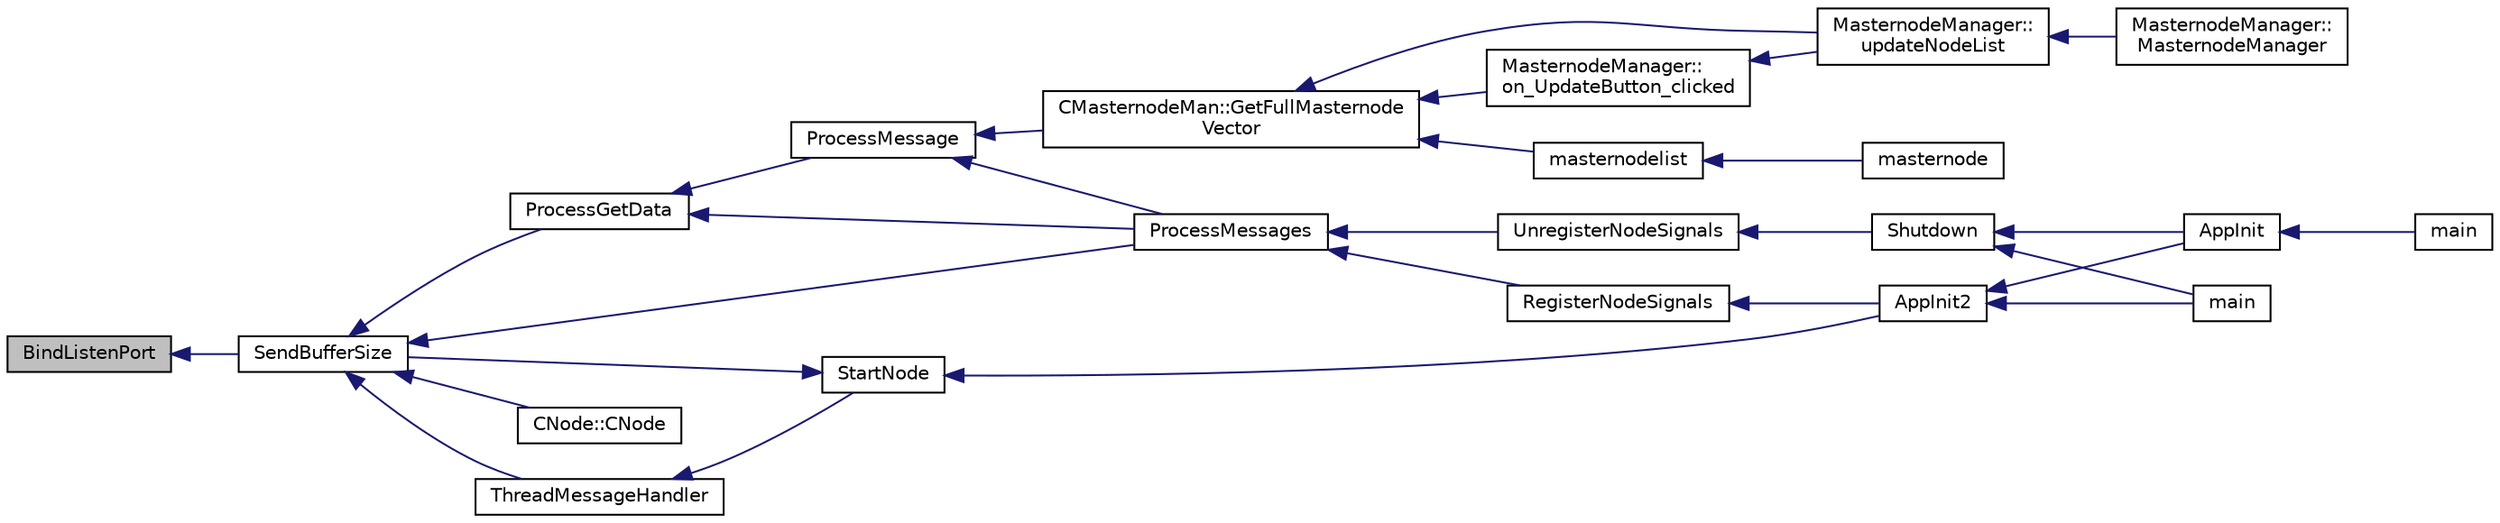 digraph "BindListenPort"
{
  edge [fontname="Helvetica",fontsize="10",labelfontname="Helvetica",labelfontsize="10"];
  node [fontname="Helvetica",fontsize="10",shape=record];
  rankdir="LR";
  Node172 [label="BindListenPort",height=0.2,width=0.4,color="black", fillcolor="grey75", style="filled", fontcolor="black"];
  Node172 -> Node173 [dir="back",color="midnightblue",fontsize="10",style="solid",fontname="Helvetica"];
  Node173 [label="SendBufferSize",height=0.2,width=0.4,color="black", fillcolor="white", style="filled",URL="$d7/d97/net_8h.html#a13f289d6233bd32b78a38793f76bdccb"];
  Node173 -> Node174 [dir="back",color="midnightblue",fontsize="10",style="solid",fontname="Helvetica"];
  Node174 [label="ProcessGetData",height=0.2,width=0.4,color="black", fillcolor="white", style="filled",URL="$df/d0a/main_8cpp.html#a3be415b83ecfe1f4215e0bd28c3b1eec"];
  Node174 -> Node175 [dir="back",color="midnightblue",fontsize="10",style="solid",fontname="Helvetica"];
  Node175 [label="ProcessMessage",height=0.2,width=0.4,color="black", fillcolor="white", style="filled",URL="$df/d0a/main_8cpp.html#a8ba92b1a4bce3c835e887a9073d17d8e"];
  Node175 -> Node176 [dir="back",color="midnightblue",fontsize="10",style="solid",fontname="Helvetica"];
  Node176 [label="ProcessMessages",height=0.2,width=0.4,color="black", fillcolor="white", style="filled",URL="$d4/dbf/main_8h.html#a196f9318f02448b85b28d612698934fd"];
  Node176 -> Node177 [dir="back",color="midnightblue",fontsize="10",style="solid",fontname="Helvetica"];
  Node177 [label="RegisterNodeSignals",height=0.2,width=0.4,color="black", fillcolor="white", style="filled",URL="$d4/dbf/main_8h.html#ab02615ff65f91d69f8d786ec900baa8a",tooltip="Register with a network node to receive its signals. "];
  Node177 -> Node178 [dir="back",color="midnightblue",fontsize="10",style="solid",fontname="Helvetica"];
  Node178 [label="AppInit2",height=0.2,width=0.4,color="black", fillcolor="white", style="filled",URL="$d8/dc0/init_8h.html#a1a4c1bfbf6ba1db77e988b89b9cadfd3",tooltip="Initialize ion. "];
  Node178 -> Node179 [dir="back",color="midnightblue",fontsize="10",style="solid",fontname="Helvetica"];
  Node179 [label="AppInit",height=0.2,width=0.4,color="black", fillcolor="white", style="filled",URL="$d4/d35/iond_8cpp.html#ac59316b767e6984e1285f0531275286b"];
  Node179 -> Node180 [dir="back",color="midnightblue",fontsize="10",style="solid",fontname="Helvetica"];
  Node180 [label="main",height=0.2,width=0.4,color="black", fillcolor="white", style="filled",URL="$d4/d35/iond_8cpp.html#a0ddf1224851353fc92bfbff6f499fa97"];
  Node178 -> Node181 [dir="back",color="midnightblue",fontsize="10",style="solid",fontname="Helvetica"];
  Node181 [label="main",height=0.2,width=0.4,color="black", fillcolor="white", style="filled",URL="$d5/d2d/ion_8cpp.html#a0ddf1224851353fc92bfbff6f499fa97"];
  Node176 -> Node182 [dir="back",color="midnightblue",fontsize="10",style="solid",fontname="Helvetica"];
  Node182 [label="UnregisterNodeSignals",height=0.2,width=0.4,color="black", fillcolor="white", style="filled",URL="$d4/dbf/main_8h.html#a3ef0cc6e9d9d6435ee2a5569244d6ebd",tooltip="Unregister a network node. "];
  Node182 -> Node183 [dir="back",color="midnightblue",fontsize="10",style="solid",fontname="Helvetica"];
  Node183 [label="Shutdown",height=0.2,width=0.4,color="black", fillcolor="white", style="filled",URL="$d8/dc0/init_8h.html#ac5f038c2b480cf9ef5e19e3eba8dbaf9"];
  Node183 -> Node179 [dir="back",color="midnightblue",fontsize="10",style="solid",fontname="Helvetica"];
  Node183 -> Node181 [dir="back",color="midnightblue",fontsize="10",style="solid",fontname="Helvetica"];
  Node175 -> Node184 [dir="back",color="midnightblue",fontsize="10",style="solid",fontname="Helvetica"];
  Node184 [label="CMasternodeMan::GetFullMasternode\lVector",height=0.2,width=0.4,color="black", fillcolor="white", style="filled",URL="$dc/d6b/class_c_masternode_man.html#ab39e213a7601e1bef2eba1d5d63206f5"];
  Node184 -> Node185 [dir="back",color="midnightblue",fontsize="10",style="solid",fontname="Helvetica"];
  Node185 [label="MasternodeManager::\lupdateNodeList",height=0.2,width=0.4,color="black", fillcolor="white", style="filled",URL="$d9/d70/class_masternode_manager.html#a5485a8bd6ccf673027165cc1207dfae9"];
  Node185 -> Node186 [dir="back",color="midnightblue",fontsize="10",style="solid",fontname="Helvetica"];
  Node186 [label="MasternodeManager::\lMasternodeManager",height=0.2,width=0.4,color="black", fillcolor="white", style="filled",URL="$d9/d70/class_masternode_manager.html#ad18cb99065e056e6b791e2356de826bf"];
  Node184 -> Node187 [dir="back",color="midnightblue",fontsize="10",style="solid",fontname="Helvetica"];
  Node187 [label="MasternodeManager::\lon_UpdateButton_clicked",height=0.2,width=0.4,color="black", fillcolor="white", style="filled",URL="$d9/d70/class_masternode_manager.html#ae8d07b4d869e3eb09fe1be445eff0430"];
  Node187 -> Node185 [dir="back",color="midnightblue",fontsize="10",style="solid",fontname="Helvetica"];
  Node184 -> Node188 [dir="back",color="midnightblue",fontsize="10",style="solid",fontname="Helvetica"];
  Node188 [label="masternodelist",height=0.2,width=0.4,color="black", fillcolor="white", style="filled",URL="$d5/d6b/rpcstashedsend_8cpp.html#a3a7ed7e37f21eb2912afc6e776f7236c"];
  Node188 -> Node189 [dir="back",color="midnightblue",fontsize="10",style="solid",fontname="Helvetica"];
  Node189 [label="masternode",height=0.2,width=0.4,color="black", fillcolor="white", style="filled",URL="$d5/d6b/rpcstashedsend_8cpp.html#a30609e443aeb47c29ed0878d16b1b5e1"];
  Node174 -> Node176 [dir="back",color="midnightblue",fontsize="10",style="solid",fontname="Helvetica"];
  Node173 -> Node176 [dir="back",color="midnightblue",fontsize="10",style="solid",fontname="Helvetica"];
  Node173 -> Node190 [dir="back",color="midnightblue",fontsize="10",style="solid",fontname="Helvetica"];
  Node190 [label="ThreadMessageHandler",height=0.2,width=0.4,color="black", fillcolor="white", style="filled",URL="$dd/d84/net_8cpp.html#a379b0d3521bdd62ac296f219d70c4e30"];
  Node190 -> Node191 [dir="back",color="midnightblue",fontsize="10",style="solid",fontname="Helvetica"];
  Node191 [label="StartNode",height=0.2,width=0.4,color="black", fillcolor="white", style="filled",URL="$d7/d97/net_8h.html#a9396d8054e8f74959e9391871aaddde0"];
  Node191 -> Node178 [dir="back",color="midnightblue",fontsize="10",style="solid",fontname="Helvetica"];
  Node191 -> Node173 [dir="back",color="midnightblue",fontsize="10",style="solid",fontname="Helvetica"];
  Node173 -> Node192 [dir="back",color="midnightblue",fontsize="10",style="solid",fontname="Helvetica"];
  Node192 [label="CNode::CNode",height=0.2,width=0.4,color="black", fillcolor="white", style="filled",URL="$d1/d64/class_c_node.html#a51556705550511146245b9fb2fec09c1"];
}
